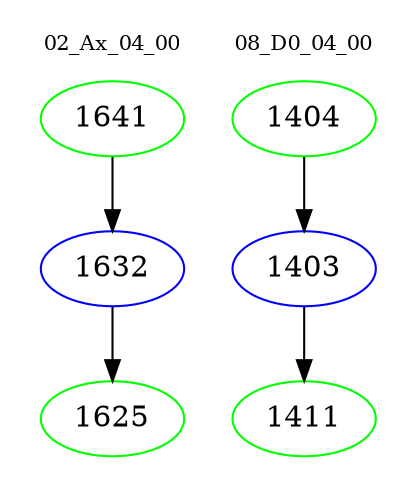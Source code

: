 digraph{
subgraph cluster_0 {
color = white
label = "02_Ax_04_00";
fontsize=10;
T0_1641 [label="1641", color="green"]
T0_1641 -> T0_1632 [color="black"]
T0_1632 [label="1632", color="blue"]
T0_1632 -> T0_1625 [color="black"]
T0_1625 [label="1625", color="green"]
}
subgraph cluster_1 {
color = white
label = "08_D0_04_00";
fontsize=10;
T1_1404 [label="1404", color="green"]
T1_1404 -> T1_1403 [color="black"]
T1_1403 [label="1403", color="blue"]
T1_1403 -> T1_1411 [color="black"]
T1_1411 [label="1411", color="green"]
}
}
